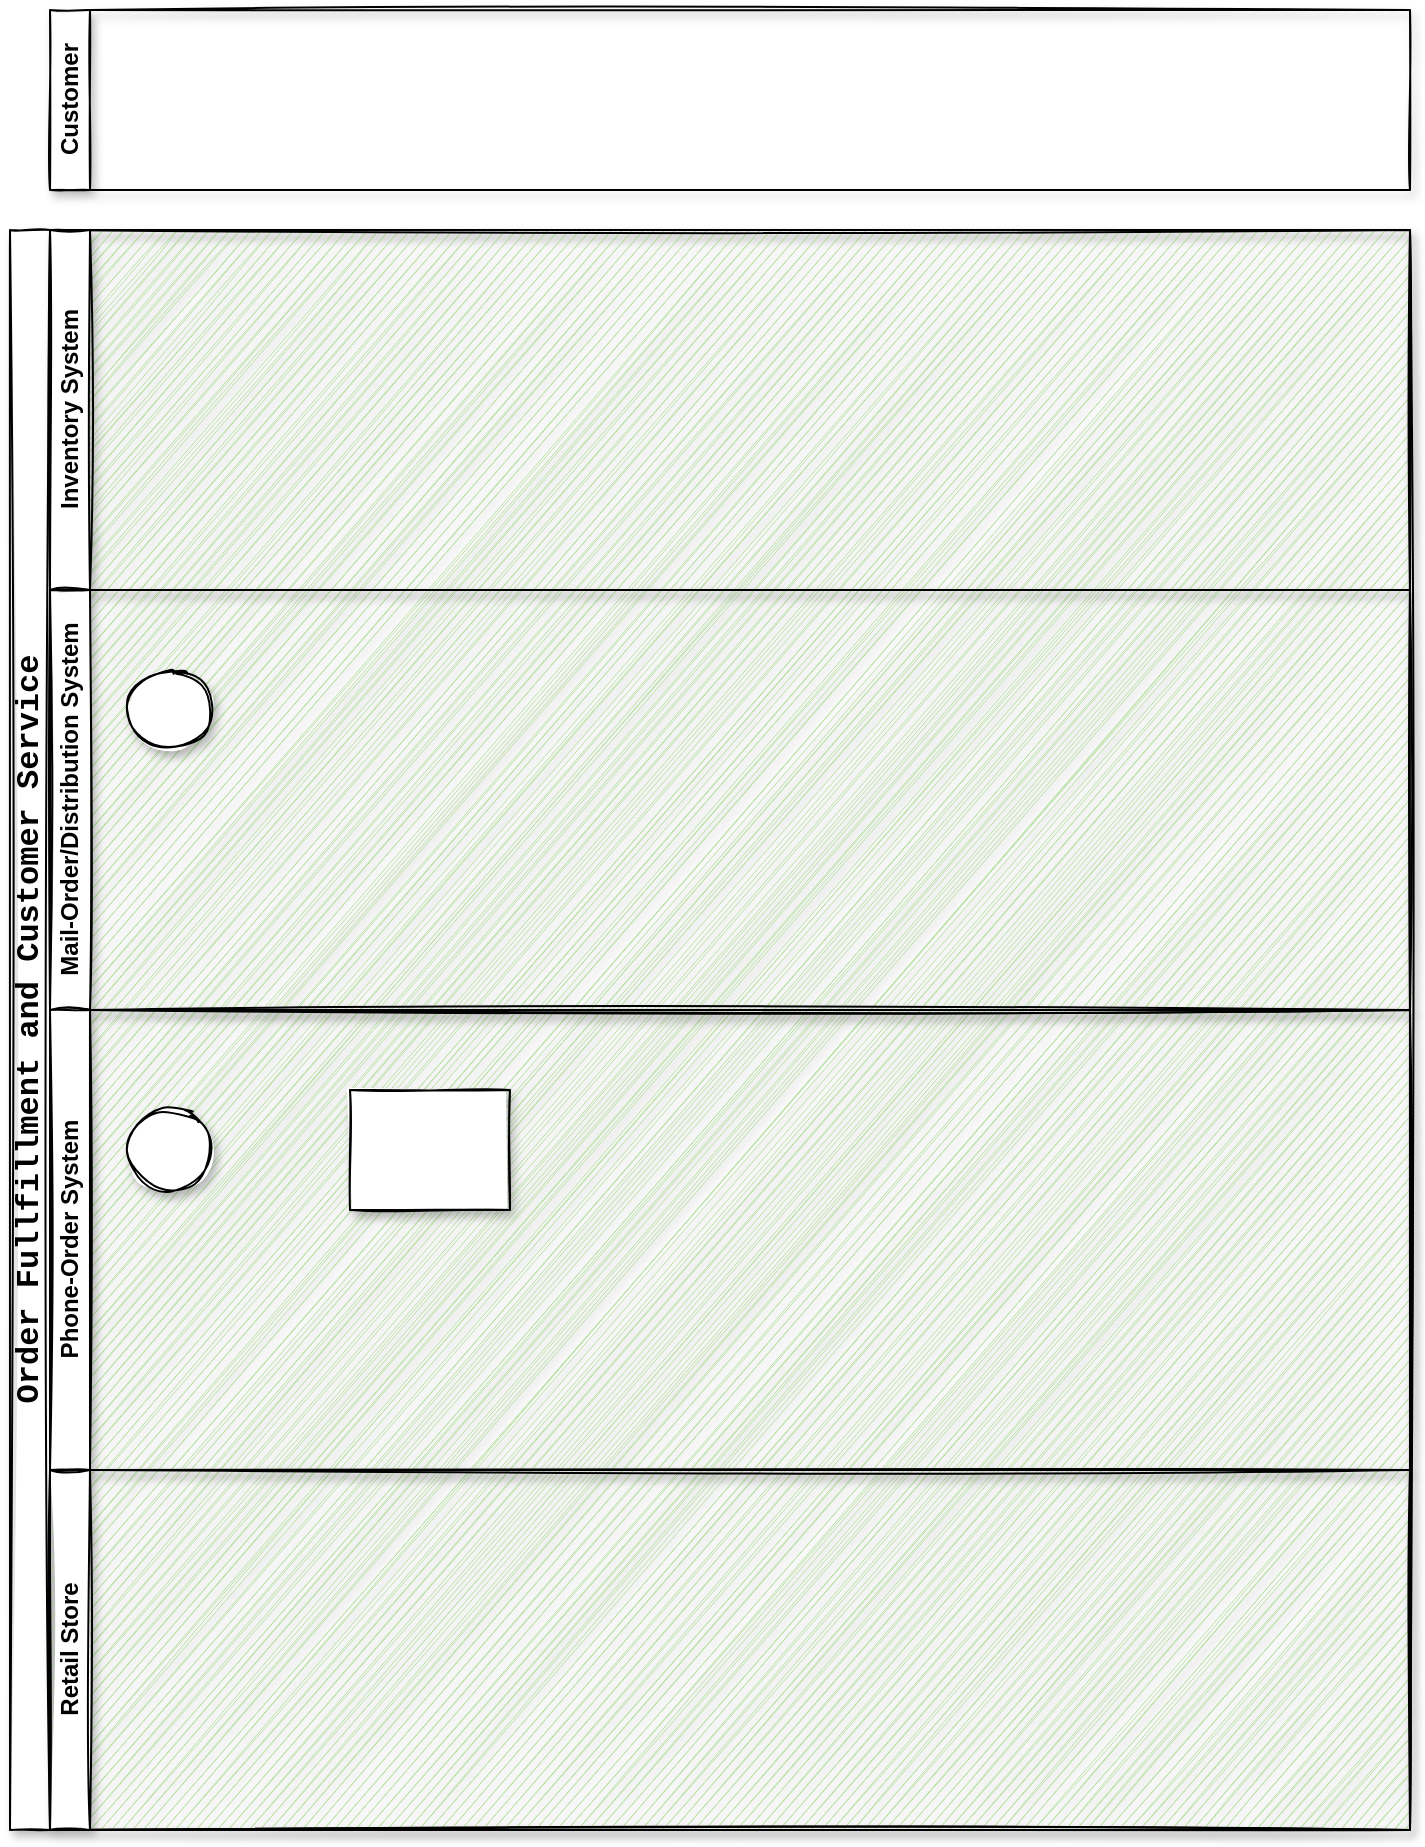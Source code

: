 <mxfile version="14.6.1" type="github">
  <diagram id="prtHgNgQTEPvFCAcTncT" name="Page-1">
    <mxGraphModel dx="990" dy="548" grid="1" gridSize="10" guides="1" tooltips="1" connect="1" arrows="1" fold="1" page="1" pageScale="1" pageWidth="827" pageHeight="1169" math="0" shadow="0">
      <root>
        <mxCell id="0" />
        <mxCell id="1" parent="0" />
        <mxCell id="dNxyNK7c78bLwvsdeMH5-19" value="&lt;div style=&quot;font-family: &amp;#34;consolas&amp;#34; , &amp;#34;courier new&amp;#34; , monospace ; font-weight: normal ; line-height: 27px&quot;&gt;&lt;span style=&quot;font-weight: bold&quot;&gt;&lt;font style=&quot;font-size: 16px&quot;&gt;Order&amp;nbsp;Fullfillment&amp;nbsp;and&amp;nbsp;Customer&amp;nbsp;Service&lt;/font&gt;&lt;/span&gt;&lt;/div&gt;" style="swimlane;html=1;childLayout=stackLayout;resizeParent=1;resizeParentMax=0;horizontal=0;startSize=20;horizontalStack=0;shadow=1;sketch=1;swimlaneFillColor=#B9E0A5;rounded=0;glass=0;" parent="1" vertex="1">
          <mxGeometry x="80" y="120" width="700" height="800" as="geometry">
            <mxRectangle x="120" y="120" width="40" height="370" as="alternateBounds" />
          </mxGeometry>
        </mxCell>
        <mxCell id="e2wK-yW2sYxYP3PSsNnn-22" value="Inventory System" style="swimlane;html=1;startSize=20;horizontal=0;shadow=1;sketch=1;" vertex="1" parent="dNxyNK7c78bLwvsdeMH5-19">
          <mxGeometry x="20" width="680" height="180" as="geometry" />
        </mxCell>
        <mxCell id="dNxyNK7c78bLwvsdeMH5-20" value="Mail-Order/Distribution System" style="swimlane;html=1;startSize=20;horizontal=0;shadow=1;sketch=1;" parent="dNxyNK7c78bLwvsdeMH5-19" vertex="1">
          <mxGeometry x="20" y="180" width="680" height="210" as="geometry">
            <mxRectangle x="20" width="670" height="20" as="alternateBounds" />
          </mxGeometry>
        </mxCell>
        <mxCell id="dNxyNK7c78bLwvsdeMH5-23" value="" style="ellipse;whiteSpace=wrap;html=1;shadow=1;sketch=1;" parent="dNxyNK7c78bLwvsdeMH5-20" vertex="1">
          <mxGeometry x="40" y="40" width="40" height="40" as="geometry" />
        </mxCell>
        <mxCell id="dNxyNK7c78bLwvsdeMH5-21" value="Phone-Order System" style="swimlane;html=1;startSize=20;horizontal=0;shadow=1;sketch=1;" parent="dNxyNK7c78bLwvsdeMH5-19" vertex="1">
          <mxGeometry x="20" y="390" width="680" height="230" as="geometry" />
        </mxCell>
        <mxCell id="dNxyNK7c78bLwvsdeMH5-26" value="" style="rounded=0;whiteSpace=wrap;html=1;fontFamily=Helvetica;fontSize=12;fontColor=#000000;align=center;shadow=1;sketch=1;" parent="dNxyNK7c78bLwvsdeMH5-21" vertex="1">
          <mxGeometry x="150" y="40" width="80" height="60" as="geometry" />
        </mxCell>
        <mxCell id="dNxyNK7c78bLwvsdeMH5-32" value="" style="ellipse;whiteSpace=wrap;html=1;shadow=1;sketch=1;" parent="dNxyNK7c78bLwvsdeMH5-21" vertex="1">
          <mxGeometry x="40" y="50" width="40" height="40" as="geometry" />
        </mxCell>
        <mxCell id="dNxyNK7c78bLwvsdeMH5-22" value="Retail Store" style="swimlane;html=1;startSize=20;horizontal=0;shadow=1;sketch=1;" parent="dNxyNK7c78bLwvsdeMH5-19" vertex="1">
          <mxGeometry x="20" y="620" width="680" height="180" as="geometry" />
        </mxCell>
        <mxCell id="e2wK-yW2sYxYP3PSsNnn-27" value="Customer" style="swimlane;html=1;startSize=20;horizontal=0;shadow=1;sketch=1;" vertex="1" parent="1">
          <mxGeometry x="100" y="10" width="680" height="90" as="geometry" />
        </mxCell>
      </root>
    </mxGraphModel>
  </diagram>
</mxfile>
